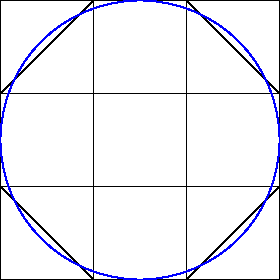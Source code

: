 settings.tex="pdflatex";

texpreamble("\usepackage{amsmath}
\usepackage{amsthm,amssymb}
\usepackage{mathpazo}
\usepackage[svgnames]{xcolor}
");
import graph;

size(140);

real th=30;

for(int i=0; i<=3; ++i){
	draw((i,0)--(i,3));
	draw((0,i)--(3,i));
	}
draw((1,0)--(0,1));
draw((2,0)--(3,1));
draw((0,2)--(1,3));
draw((3,2)--(2,3));
	
draw(shift((1.5,1.5))*scale(1.5)*unitcircle,blue);
